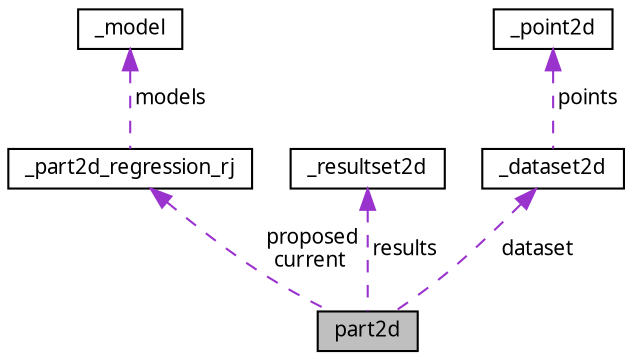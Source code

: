 digraph "part2d"
{
  edge [fontname="FreeSans.ttf",fontsize="10",labelfontname="FreeSans.ttf",labelfontsize="10"];
  node [fontname="FreeSans.ttf",fontsize="10",shape=record];
  Node1 [label="part2d",height=0.2,width=0.4,color="black", fillcolor="grey75", style="filled", fontcolor="black"];
  Node2 -> Node1 [dir="back",color="darkorchid3",fontsize="10",style="dashed",label=" proposed\ncurrent" ,fontname="FreeSans.ttf"];
  Node2 [label="_part2d_regression_rj",height=0.2,width=0.4,color="black", fillcolor="white", style="filled",URL="$struct__part2d__regression__rj.html"];
  Node3 -> Node2 [dir="back",color="darkorchid3",fontsize="10",style="dashed",label=" models" ,fontname="FreeSans.ttf"];
  Node3 [label="_model",height=0.2,width=0.4,color="black", fillcolor="white", style="filled",URL="$struct__model.html"];
  Node4 -> Node1 [dir="back",color="darkorchid3",fontsize="10",style="dashed",label=" results" ,fontname="FreeSans.ttf"];
  Node4 [label="_resultset2d",height=0.2,width=0.4,color="black", fillcolor="white", style="filled",URL="$struct__resultset2d.html"];
  Node5 -> Node1 [dir="back",color="darkorchid3",fontsize="10",style="dashed",label=" dataset" ,fontname="FreeSans.ttf"];
  Node5 [label="_dataset2d",height=0.2,width=0.4,color="black", fillcolor="white", style="filled",URL="$struct__dataset2d.html"];
  Node6 -> Node5 [dir="back",color="darkorchid3",fontsize="10",style="dashed",label=" points" ,fontname="FreeSans.ttf"];
  Node6 [label="_point2d",height=0.2,width=0.4,color="black", fillcolor="white", style="filled",URL="$struct__point2d.html"];
}
